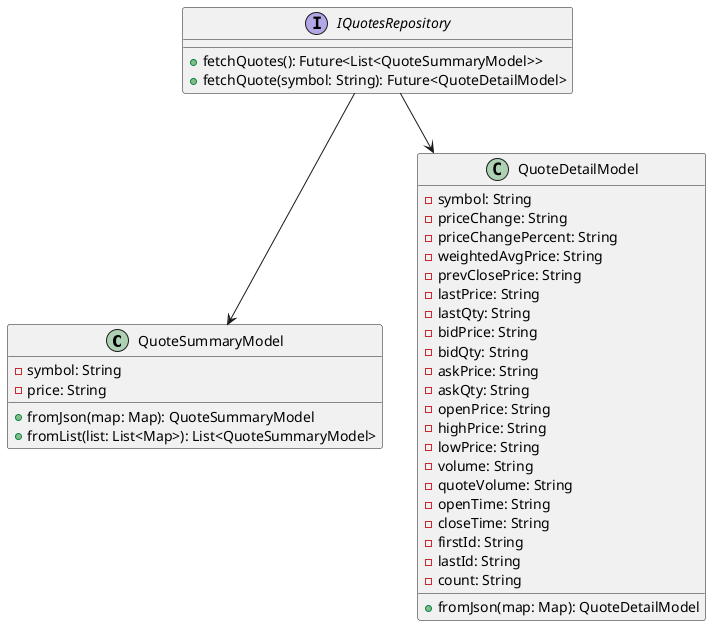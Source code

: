 @startuml QuotesRepository

' === MODELS ===
class QuoteSummaryModel {
  - symbol: String
  - price: String
  + fromJson(map: Map): QuoteSummaryModel
  + fromList(list: List<Map>): List<QuoteSummaryModel>
}

class QuoteDetailModel {
  - symbol: String
  - priceChange: String
  - priceChangePercent: String
  - weightedAvgPrice: String
  - prevClosePrice: String
  - lastPrice: String
  - lastQty: String
  - bidPrice: String
  - bidQty: String
  - askPrice: String
  - askQty: String
  - openPrice: String
  - highPrice: String
  - lowPrice: String
  - volume: String
  - quoteVolume: String
  - openTime: String
  - closeTime: String
  - firstId: String
  - lastId: String
  - count: String
  + fromJson(map: Map): QuoteDetailModel
}

' === INTERFACE ===
interface IQuotesRepository {
  + fetchQuotes(): Future<List<QuoteSummaryModel>>
  + fetchQuote(symbol: String): Future<QuoteDetailModel>
}

' === RELACIONAMENTOS ===
IQuotesRepository --> QuoteSummaryModel
IQuotesRepository --> QuoteDetailModel

@enduml
